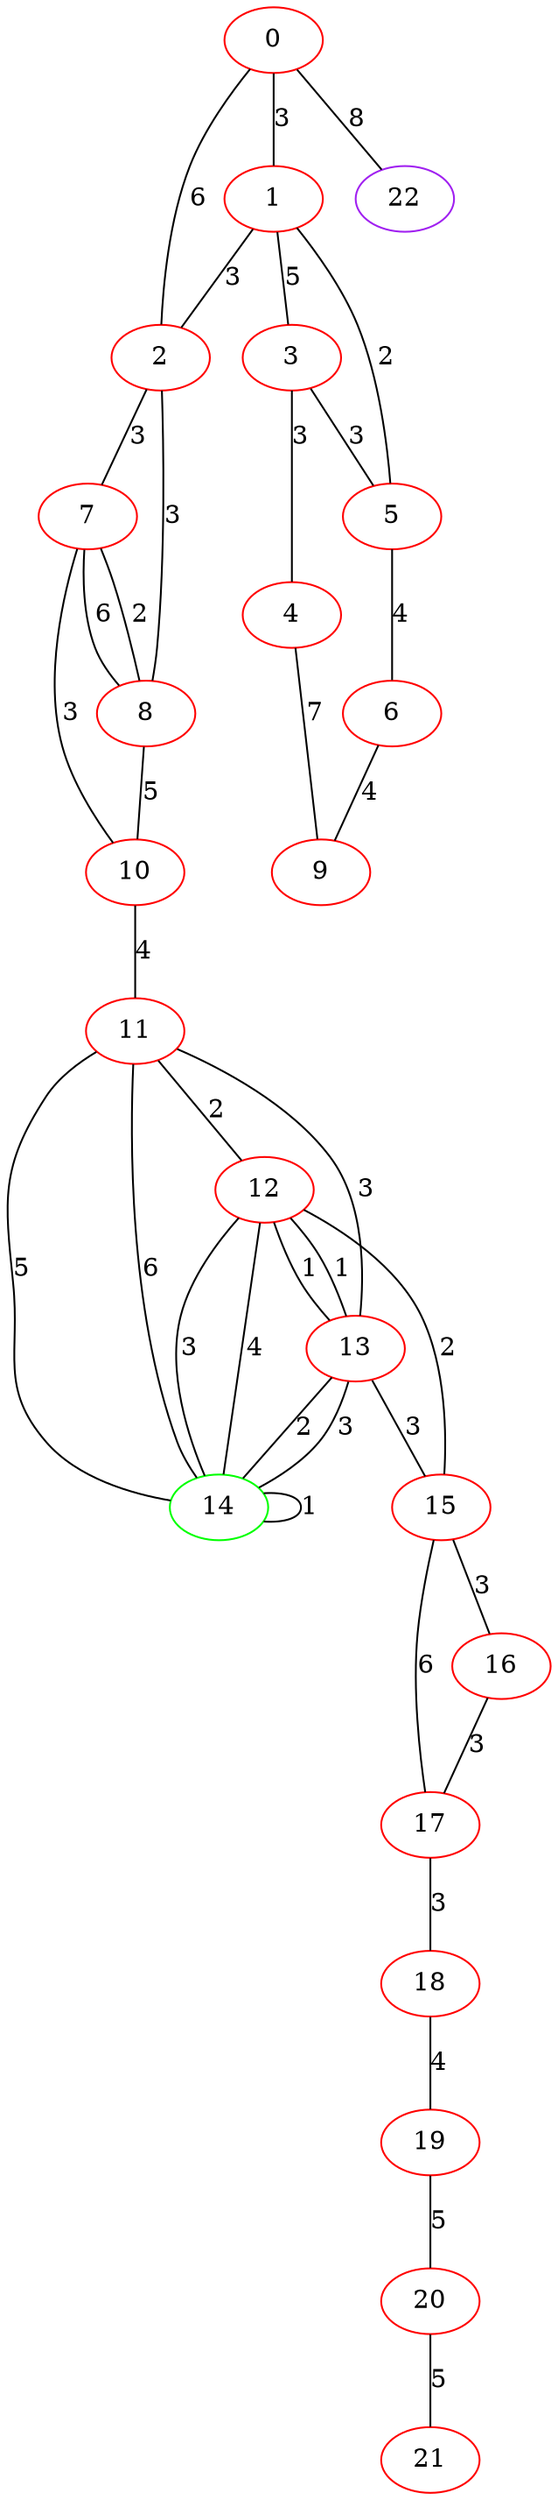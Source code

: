 graph "" {
0 [color=red, weight=1];
1 [color=red, weight=1];
2 [color=red, weight=1];
3 [color=red, weight=1];
4 [color=red, weight=1];
5 [color=red, weight=1];
6 [color=red, weight=1];
7 [color=red, weight=1];
8 [color=red, weight=1];
9 [color=red, weight=1];
10 [color=red, weight=1];
11 [color=red, weight=1];
12 [color=red, weight=1];
13 [color=red, weight=1];
14 [color=green, weight=2];
15 [color=red, weight=1];
16 [color=red, weight=1];
17 [color=red, weight=1];
18 [color=red, weight=1];
19 [color=red, weight=1];
20 [color=red, weight=1];
21 [color=red, weight=1];
22 [color=purple, weight=4];
0 -- 1  [key=0, label=3];
0 -- 2  [key=0, label=6];
0 -- 22  [key=0, label=8];
1 -- 2  [key=0, label=3];
1 -- 3  [key=0, label=5];
1 -- 5  [key=0, label=2];
2 -- 8  [key=0, label=3];
2 -- 7  [key=0, label=3];
3 -- 4  [key=0, label=3];
3 -- 5  [key=0, label=3];
4 -- 9  [key=0, label=7];
5 -- 6  [key=0, label=4];
6 -- 9  [key=0, label=4];
7 -- 8  [key=0, label=6];
7 -- 8  [key=1, label=2];
7 -- 10  [key=0, label=3];
8 -- 10  [key=0, label=5];
10 -- 11  [key=0, label=4];
11 -- 12  [key=0, label=2];
11 -- 13  [key=0, label=3];
11 -- 14  [key=0, label=5];
11 -- 14  [key=1, label=6];
12 -- 13  [key=0, label=1];
12 -- 13  [key=1, label=1];
12 -- 14  [key=0, label=3];
12 -- 14  [key=1, label=4];
12 -- 15  [key=0, label=2];
13 -- 14  [key=0, label=2];
13 -- 14  [key=1, label=3];
13 -- 15  [key=0, label=3];
14 -- 14  [key=0, label=1];
15 -- 16  [key=0, label=3];
15 -- 17  [key=0, label=6];
16 -- 17  [key=0, label=3];
17 -- 18  [key=0, label=3];
18 -- 19  [key=0, label=4];
19 -- 20  [key=0, label=5];
20 -- 21  [key=0, label=5];
}
